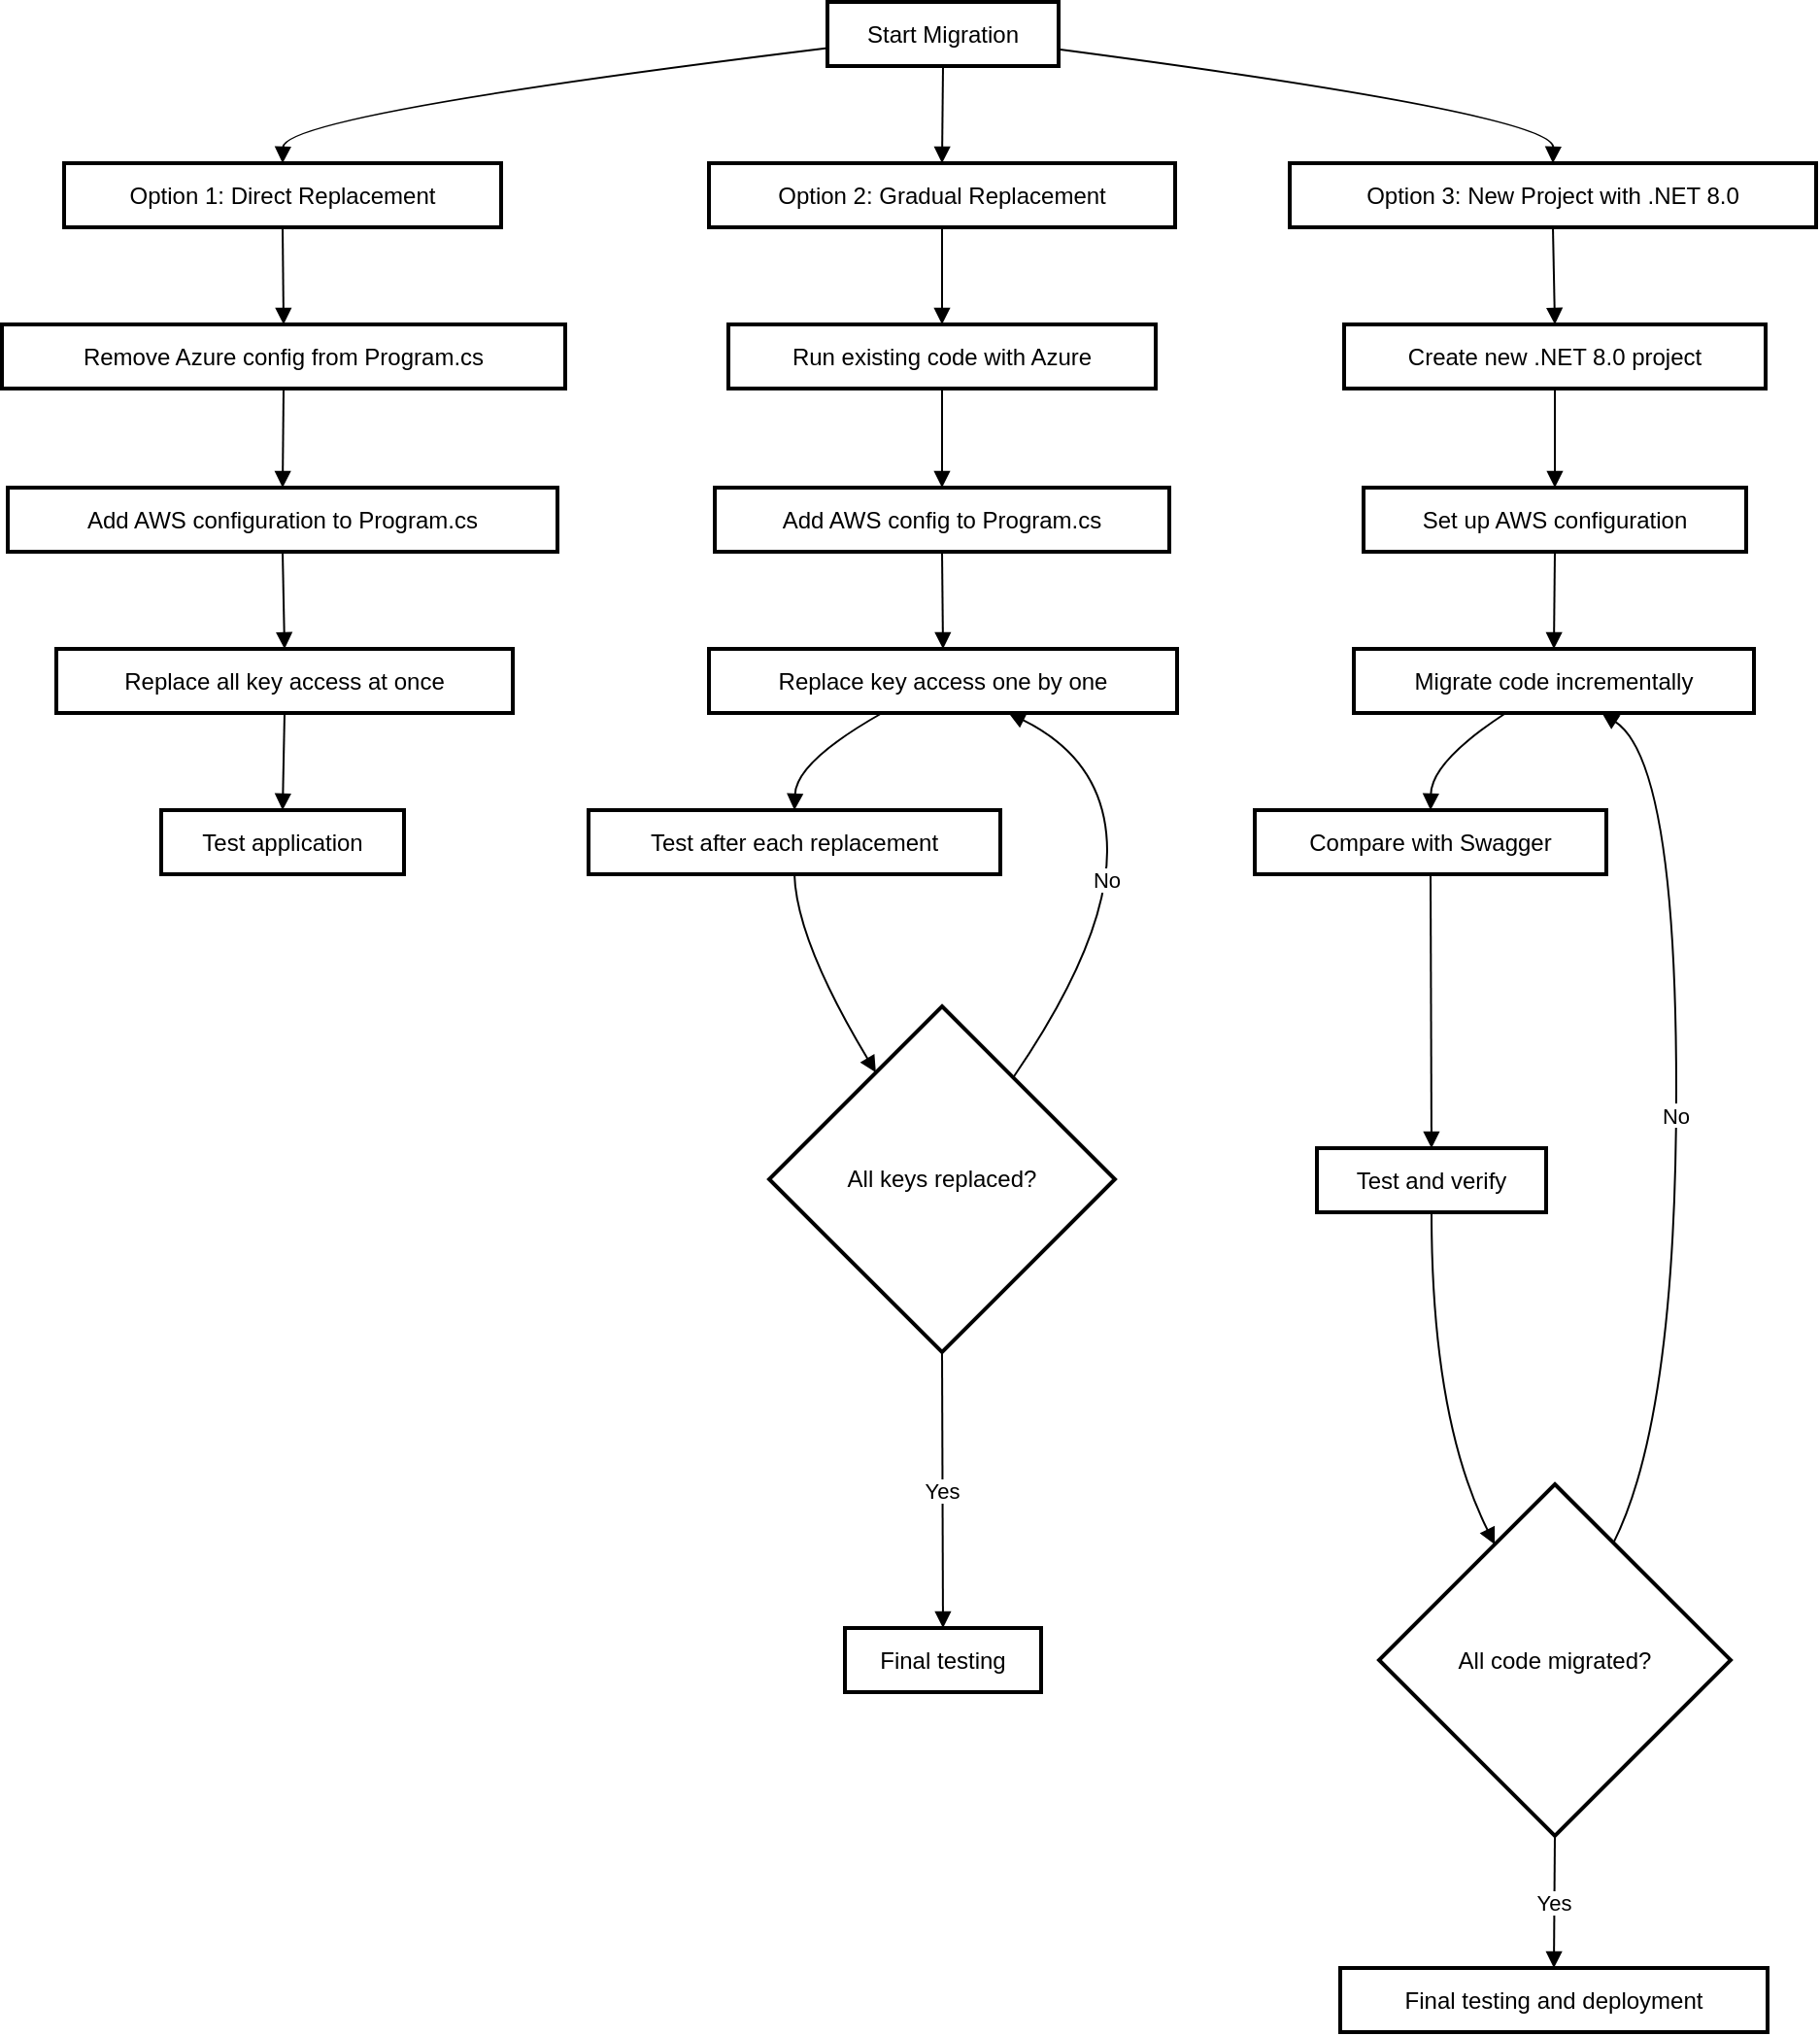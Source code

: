 <mxfile version="24.6.2" type="github">
  <diagram name="Page-1" id="AZn-Yg96uJJ35NVFmHnW">
    <mxGraphModel dx="869" dy="688" grid="1" gridSize="10" guides="1" tooltips="1" connect="1" arrows="1" fold="1" page="1" pageScale="1" pageWidth="850" pageHeight="1100" math="0" shadow="0">
      <root>
        <mxCell id="0" />
        <mxCell id="1" parent="0" />
        <mxCell id="KiN4PA8L3Kas0firW-a9-20" value="Start Migration" style="whiteSpace=wrap;strokeWidth=2;" vertex="1" parent="1">
          <mxGeometry x="455" y="80" width="119" height="33" as="geometry" />
        </mxCell>
        <mxCell id="KiN4PA8L3Kas0firW-a9-21" value="Option 1: Direct Replacement" style="whiteSpace=wrap;strokeWidth=2;" vertex="1" parent="1">
          <mxGeometry x="62" y="163" width="225" height="33" as="geometry" />
        </mxCell>
        <mxCell id="KiN4PA8L3Kas0firW-a9-22" value="Option 2: Gradual Replacement" style="whiteSpace=wrap;strokeWidth=2;" vertex="1" parent="1">
          <mxGeometry x="394" y="163" width="240" height="33" as="geometry" />
        </mxCell>
        <mxCell id="KiN4PA8L3Kas0firW-a9-23" value="Option 3: New Project with .NET 8.0" style="whiteSpace=wrap;strokeWidth=2;" vertex="1" parent="1">
          <mxGeometry x="693" y="163" width="271" height="33" as="geometry" />
        </mxCell>
        <mxCell id="KiN4PA8L3Kas0firW-a9-24" value="Remove Azure config from Program.cs" style="whiteSpace=wrap;strokeWidth=2;" vertex="1" parent="1">
          <mxGeometry x="30" y="246" width="290" height="33" as="geometry" />
        </mxCell>
        <mxCell id="KiN4PA8L3Kas0firW-a9-25" value="Add AWS configuration to Program.cs" style="whiteSpace=wrap;strokeWidth=2;" vertex="1" parent="1">
          <mxGeometry x="33" y="330" width="283" height="33" as="geometry" />
        </mxCell>
        <mxCell id="KiN4PA8L3Kas0firW-a9-26" value="Replace all key access at once" style="whiteSpace=wrap;strokeWidth=2;" vertex="1" parent="1">
          <mxGeometry x="58" y="413" width="235" height="33" as="geometry" />
        </mxCell>
        <mxCell id="KiN4PA8L3Kas0firW-a9-27" value="Test application" style="whiteSpace=wrap;strokeWidth=2;" vertex="1" parent="1">
          <mxGeometry x="112" y="496" width="125" height="33" as="geometry" />
        </mxCell>
        <mxCell id="KiN4PA8L3Kas0firW-a9-28" value="Run existing code with Azure" style="whiteSpace=wrap;strokeWidth=2;" vertex="1" parent="1">
          <mxGeometry x="404" y="246" width="220" height="33" as="geometry" />
        </mxCell>
        <mxCell id="KiN4PA8L3Kas0firW-a9-29" value="Add AWS config to Program.cs" style="whiteSpace=wrap;strokeWidth=2;" vertex="1" parent="1">
          <mxGeometry x="397" y="330" width="234" height="33" as="geometry" />
        </mxCell>
        <mxCell id="KiN4PA8L3Kas0firW-a9-30" value="Replace key access one by one" style="whiteSpace=wrap;strokeWidth=2;" vertex="1" parent="1">
          <mxGeometry x="394" y="413" width="241" height="33" as="geometry" />
        </mxCell>
        <mxCell id="KiN4PA8L3Kas0firW-a9-31" value="Test after each replacement" style="whiteSpace=wrap;strokeWidth=2;" vertex="1" parent="1">
          <mxGeometry x="332" y="496" width="212" height="33" as="geometry" />
        </mxCell>
        <mxCell id="KiN4PA8L3Kas0firW-a9-32" value="All keys replaced?" style="rhombus;strokeWidth=2;whiteSpace=wrap;" vertex="1" parent="1">
          <mxGeometry x="425" y="597" width="178" height="178" as="geometry" />
        </mxCell>
        <mxCell id="KiN4PA8L3Kas0firW-a9-33" value="Final testing" style="whiteSpace=wrap;strokeWidth=2;" vertex="1" parent="1">
          <mxGeometry x="464" y="917" width="101" height="33" as="geometry" />
        </mxCell>
        <mxCell id="KiN4PA8L3Kas0firW-a9-34" value="Create new .NET 8.0 project" style="whiteSpace=wrap;strokeWidth=2;" vertex="1" parent="1">
          <mxGeometry x="721" y="246" width="217" height="33" as="geometry" />
        </mxCell>
        <mxCell id="KiN4PA8L3Kas0firW-a9-35" value="Set up AWS configuration" style="whiteSpace=wrap;strokeWidth=2;" vertex="1" parent="1">
          <mxGeometry x="731" y="330" width="197" height="33" as="geometry" />
        </mxCell>
        <mxCell id="KiN4PA8L3Kas0firW-a9-36" value="Migrate code incrementally" style="whiteSpace=wrap;strokeWidth=2;" vertex="1" parent="1">
          <mxGeometry x="726" y="413" width="206" height="33" as="geometry" />
        </mxCell>
        <mxCell id="KiN4PA8L3Kas0firW-a9-37" value="Compare with Swagger" style="whiteSpace=wrap;strokeWidth=2;" vertex="1" parent="1">
          <mxGeometry x="675" y="496" width="181" height="33" as="geometry" />
        </mxCell>
        <mxCell id="KiN4PA8L3Kas0firW-a9-38" value="Test and verify" style="whiteSpace=wrap;strokeWidth=2;" vertex="1" parent="1">
          <mxGeometry x="707" y="670" width="118" height="33" as="geometry" />
        </mxCell>
        <mxCell id="KiN4PA8L3Kas0firW-a9-39" value="All code migrated?" style="rhombus;strokeWidth=2;whiteSpace=wrap;" vertex="1" parent="1">
          <mxGeometry x="739" y="843" width="181" height="181" as="geometry" />
        </mxCell>
        <mxCell id="KiN4PA8L3Kas0firW-a9-40" value="Final testing and deployment" style="whiteSpace=wrap;strokeWidth=2;" vertex="1" parent="1">
          <mxGeometry x="719" y="1092" width="220" height="33" as="geometry" />
        </mxCell>
        <mxCell id="KiN4PA8L3Kas0firW-a9-41" value="" style="curved=1;startArrow=none;endArrow=block;exitX=0;exitY=0.72;entryX=0.5;entryY=0.01;rounded=0;" edge="1" parent="1" source="KiN4PA8L3Kas0firW-a9-20" target="KiN4PA8L3Kas0firW-a9-21">
          <mxGeometry relative="1" as="geometry">
            <Array as="points">
              <mxPoint x="175" y="138" />
            </Array>
          </mxGeometry>
        </mxCell>
        <mxCell id="KiN4PA8L3Kas0firW-a9-42" value="" style="curved=1;startArrow=none;endArrow=block;exitX=0.5;exitY=1.01;entryX=0.5;entryY=0.01;rounded=0;" edge="1" parent="1" source="KiN4PA8L3Kas0firW-a9-20" target="KiN4PA8L3Kas0firW-a9-22">
          <mxGeometry relative="1" as="geometry">
            <Array as="points" />
          </mxGeometry>
        </mxCell>
        <mxCell id="KiN4PA8L3Kas0firW-a9-43" value="" style="curved=1;startArrow=none;endArrow=block;exitX=1;exitY=0.74;entryX=0.5;entryY=0.01;rounded=0;" edge="1" parent="1" source="KiN4PA8L3Kas0firW-a9-20" target="KiN4PA8L3Kas0firW-a9-23">
          <mxGeometry relative="1" as="geometry">
            <Array as="points">
              <mxPoint x="829" y="138" />
            </Array>
          </mxGeometry>
        </mxCell>
        <mxCell id="KiN4PA8L3Kas0firW-a9-44" value="" style="curved=1;startArrow=none;endArrow=block;exitX=0.5;exitY=1.01;entryX=0.5;entryY=0.01;rounded=0;" edge="1" parent="1" source="KiN4PA8L3Kas0firW-a9-21" target="KiN4PA8L3Kas0firW-a9-24">
          <mxGeometry relative="1" as="geometry">
            <Array as="points" />
          </mxGeometry>
        </mxCell>
        <mxCell id="KiN4PA8L3Kas0firW-a9-45" value="" style="curved=1;startArrow=none;endArrow=block;exitX=0.5;exitY=1.02;entryX=0.5;entryY=-0.01;rounded=0;" edge="1" parent="1" source="KiN4PA8L3Kas0firW-a9-24" target="KiN4PA8L3Kas0firW-a9-25">
          <mxGeometry relative="1" as="geometry">
            <Array as="points" />
          </mxGeometry>
        </mxCell>
        <mxCell id="KiN4PA8L3Kas0firW-a9-46" value="" style="curved=1;startArrow=none;endArrow=block;exitX=0.5;exitY=0.99;entryX=0.5;entryY=-0.01;rounded=0;" edge="1" parent="1" source="KiN4PA8L3Kas0firW-a9-25" target="KiN4PA8L3Kas0firW-a9-26">
          <mxGeometry relative="1" as="geometry">
            <Array as="points" />
          </mxGeometry>
        </mxCell>
        <mxCell id="KiN4PA8L3Kas0firW-a9-47" value="" style="curved=1;startArrow=none;endArrow=block;exitX=0.5;exitY=1;entryX=0.5;entryY=0;rounded=0;" edge="1" parent="1" source="KiN4PA8L3Kas0firW-a9-26" target="KiN4PA8L3Kas0firW-a9-27">
          <mxGeometry relative="1" as="geometry">
            <Array as="points" />
          </mxGeometry>
        </mxCell>
        <mxCell id="KiN4PA8L3Kas0firW-a9-48" value="" style="curved=1;startArrow=none;endArrow=block;exitX=0.5;exitY=1.01;entryX=0.5;entryY=0.01;rounded=0;" edge="1" parent="1" source="KiN4PA8L3Kas0firW-a9-22" target="KiN4PA8L3Kas0firW-a9-28">
          <mxGeometry relative="1" as="geometry">
            <Array as="points" />
          </mxGeometry>
        </mxCell>
        <mxCell id="KiN4PA8L3Kas0firW-a9-49" value="" style="curved=1;startArrow=none;endArrow=block;exitX=0.5;exitY=1.02;entryX=0.5;entryY=-0.01;rounded=0;" edge="1" parent="1" source="KiN4PA8L3Kas0firW-a9-28" target="KiN4PA8L3Kas0firW-a9-29">
          <mxGeometry relative="1" as="geometry">
            <Array as="points" />
          </mxGeometry>
        </mxCell>
        <mxCell id="KiN4PA8L3Kas0firW-a9-50" value="" style="curved=1;startArrow=none;endArrow=block;exitX=0.5;exitY=0.99;entryX=0.5;entryY=-0.01;rounded=0;" edge="1" parent="1" source="KiN4PA8L3Kas0firW-a9-29" target="KiN4PA8L3Kas0firW-a9-30">
          <mxGeometry relative="1" as="geometry">
            <Array as="points" />
          </mxGeometry>
        </mxCell>
        <mxCell id="KiN4PA8L3Kas0firW-a9-51" value="" style="curved=1;startArrow=none;endArrow=block;exitX=0.37;exitY=1;entryX=0.5;entryY=0;rounded=0;" edge="1" parent="1" source="KiN4PA8L3Kas0firW-a9-30" target="KiN4PA8L3Kas0firW-a9-31">
          <mxGeometry relative="1" as="geometry">
            <Array as="points">
              <mxPoint x="439" y="471" />
            </Array>
          </mxGeometry>
        </mxCell>
        <mxCell id="KiN4PA8L3Kas0firW-a9-52" value="" style="curved=1;startArrow=none;endArrow=block;exitX=0.5;exitY=1;entryX=0.19;entryY=0;rounded=0;" edge="1" parent="1" source="KiN4PA8L3Kas0firW-a9-31" target="KiN4PA8L3Kas0firW-a9-32">
          <mxGeometry relative="1" as="geometry">
            <Array as="points">
              <mxPoint x="439" y="563" />
            </Array>
          </mxGeometry>
        </mxCell>
        <mxCell id="KiN4PA8L3Kas0firW-a9-53" value="No" style="curved=1;startArrow=none;endArrow=block;exitX=0.85;exitY=0;entryX=0.64;entryY=1;rounded=0;" edge="1" parent="1" source="KiN4PA8L3Kas0firW-a9-32" target="KiN4PA8L3Kas0firW-a9-30">
          <mxGeometry relative="1" as="geometry">
            <Array as="points">
              <mxPoint x="599" y="563" />
              <mxPoint x="599" y="471" />
            </Array>
          </mxGeometry>
        </mxCell>
        <mxCell id="KiN4PA8L3Kas0firW-a9-54" value="Yes" style="curved=1;startArrow=none;endArrow=block;exitX=0.5;exitY=1;entryX=0.5;entryY=0.01;rounded=0;" edge="1" parent="1" source="KiN4PA8L3Kas0firW-a9-32" target="KiN4PA8L3Kas0firW-a9-33">
          <mxGeometry relative="1" as="geometry">
            <Array as="points" />
          </mxGeometry>
        </mxCell>
        <mxCell id="KiN4PA8L3Kas0firW-a9-55" value="" style="curved=1;startArrow=none;endArrow=block;exitX=0.5;exitY=1.01;entryX=0.5;entryY=0.01;rounded=0;" edge="1" parent="1" source="KiN4PA8L3Kas0firW-a9-23" target="KiN4PA8L3Kas0firW-a9-34">
          <mxGeometry relative="1" as="geometry">
            <Array as="points" />
          </mxGeometry>
        </mxCell>
        <mxCell id="KiN4PA8L3Kas0firW-a9-56" value="" style="curved=1;startArrow=none;endArrow=block;exitX=0.5;exitY=1.02;entryX=0.5;entryY=-0.01;rounded=0;" edge="1" parent="1" source="KiN4PA8L3Kas0firW-a9-34" target="KiN4PA8L3Kas0firW-a9-35">
          <mxGeometry relative="1" as="geometry">
            <Array as="points" />
          </mxGeometry>
        </mxCell>
        <mxCell id="KiN4PA8L3Kas0firW-a9-57" value="" style="curved=1;startArrow=none;endArrow=block;exitX=0.5;exitY=0.99;entryX=0.5;entryY=-0.01;rounded=0;" edge="1" parent="1" source="KiN4PA8L3Kas0firW-a9-35" target="KiN4PA8L3Kas0firW-a9-36">
          <mxGeometry relative="1" as="geometry">
            <Array as="points" />
          </mxGeometry>
        </mxCell>
        <mxCell id="KiN4PA8L3Kas0firW-a9-58" value="" style="curved=1;startArrow=none;endArrow=block;exitX=0.38;exitY=1;entryX=0.5;entryY=0;rounded=0;" edge="1" parent="1" source="KiN4PA8L3Kas0firW-a9-36" target="KiN4PA8L3Kas0firW-a9-37">
          <mxGeometry relative="1" as="geometry">
            <Array as="points">
              <mxPoint x="766" y="471" />
            </Array>
          </mxGeometry>
        </mxCell>
        <mxCell id="KiN4PA8L3Kas0firW-a9-59" value="" style="curved=1;startArrow=none;endArrow=block;exitX=0.5;exitY=1;entryX=0.5;entryY=-0.01;rounded=0;" edge="1" parent="1" source="KiN4PA8L3Kas0firW-a9-37" target="KiN4PA8L3Kas0firW-a9-38">
          <mxGeometry relative="1" as="geometry">
            <Array as="points" />
          </mxGeometry>
        </mxCell>
        <mxCell id="KiN4PA8L3Kas0firW-a9-60" value="" style="curved=1;startArrow=none;endArrow=block;exitX=0.5;exitY=1;entryX=0.24;entryY=0;rounded=0;" edge="1" parent="1" source="KiN4PA8L3Kas0firW-a9-38" target="KiN4PA8L3Kas0firW-a9-39">
          <mxGeometry relative="1" as="geometry">
            <Array as="points">
              <mxPoint x="766" y="809" />
            </Array>
          </mxGeometry>
        </mxCell>
        <mxCell id="KiN4PA8L3Kas0firW-a9-61" value="No" style="curved=1;startArrow=none;endArrow=block;exitX=0.75;exitY=0;entryX=0.62;entryY=1;rounded=0;" edge="1" parent="1" source="KiN4PA8L3Kas0firW-a9-39" target="KiN4PA8L3Kas0firW-a9-36">
          <mxGeometry relative="1" as="geometry">
            <Array as="points">
              <mxPoint x="892" y="809" />
              <mxPoint x="892" y="471" />
            </Array>
          </mxGeometry>
        </mxCell>
        <mxCell id="KiN4PA8L3Kas0firW-a9-62" value="Yes" style="curved=1;startArrow=none;endArrow=block;exitX=0.5;exitY=1;entryX=0.5;entryY=0.01;rounded=0;" edge="1" parent="1" source="KiN4PA8L3Kas0firW-a9-39" target="KiN4PA8L3Kas0firW-a9-40">
          <mxGeometry relative="1" as="geometry">
            <Array as="points" />
          </mxGeometry>
        </mxCell>
      </root>
    </mxGraphModel>
  </diagram>
</mxfile>
